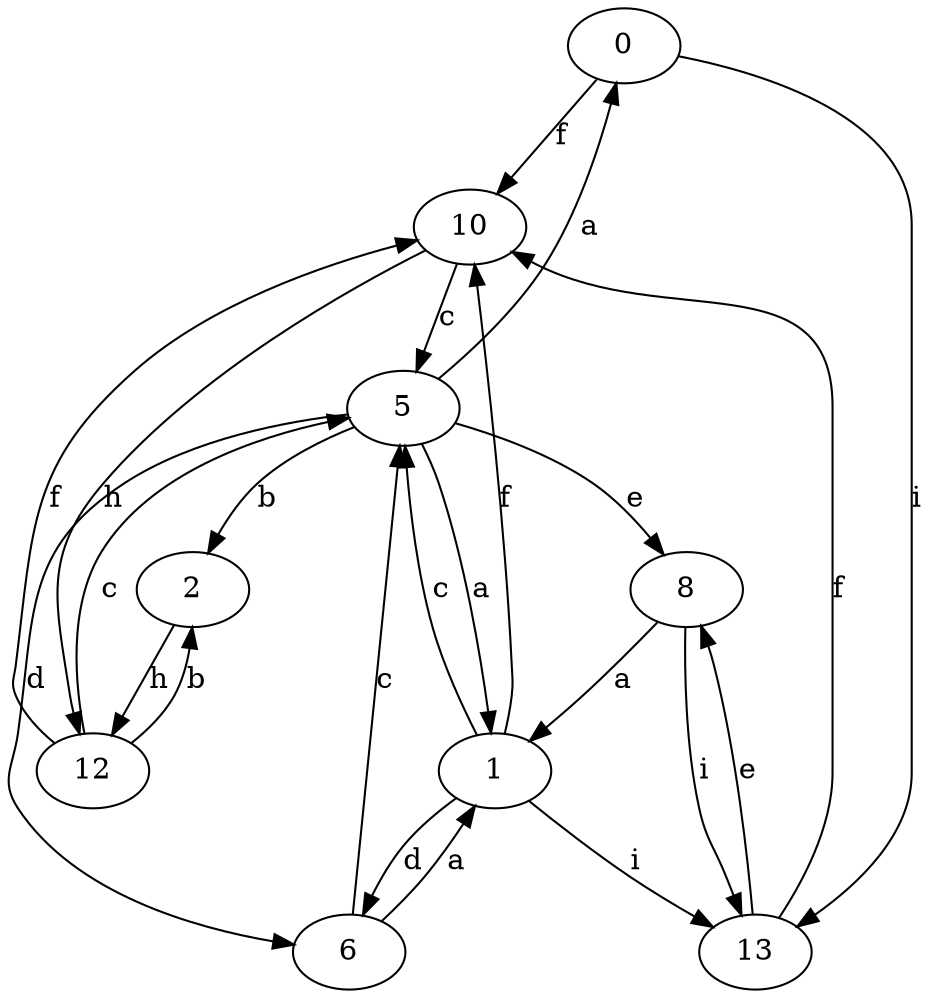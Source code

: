 strict digraph  {
0;
1;
2;
5;
6;
8;
10;
12;
13;
0 -> 10  [label=f];
0 -> 13  [label=i];
1 -> 5  [label=c];
1 -> 6  [label=d];
1 -> 10  [label=f];
1 -> 13  [label=i];
2 -> 12  [label=h];
5 -> 0  [label=a];
5 -> 1  [label=a];
5 -> 2  [label=b];
5 -> 6  [label=d];
5 -> 8  [label=e];
6 -> 1  [label=a];
6 -> 5  [label=c];
8 -> 1  [label=a];
8 -> 13  [label=i];
10 -> 5  [label=c];
10 -> 12  [label=h];
12 -> 2  [label=b];
12 -> 5  [label=c];
12 -> 10  [label=f];
13 -> 8  [label=e];
13 -> 10  [label=f];
}
